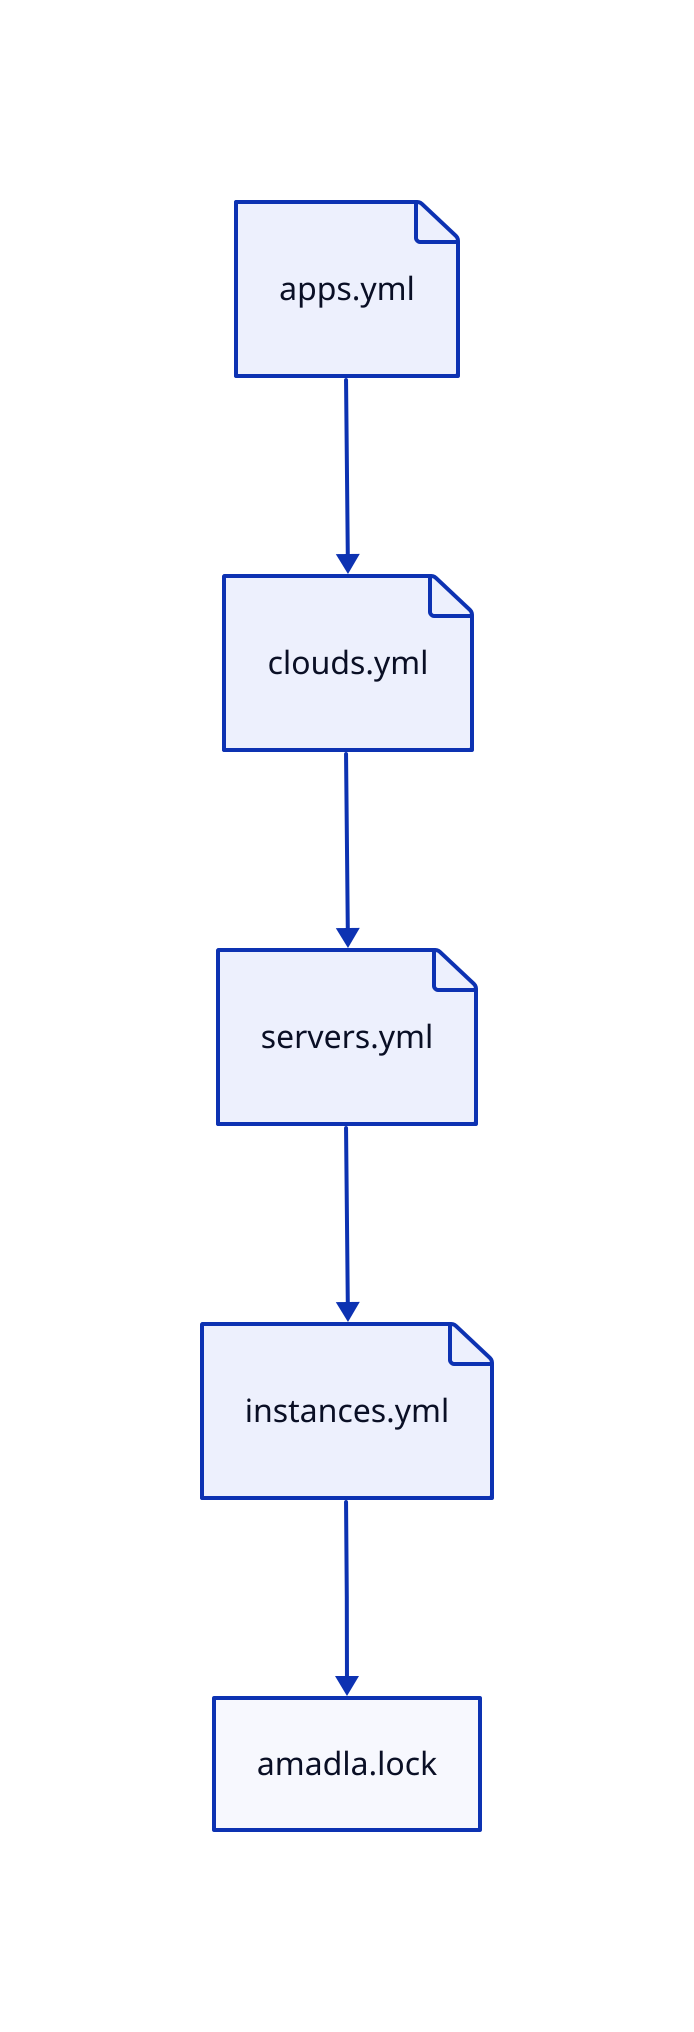"apps.yml" -> "clouds.yml" -> "servers.yml" -> "instances.yml" -> "amadla.lock"

"apps.yml".shape: page
"servers.yml".shape: page
"clouds.yml".shape: page
"instances.yml".shape: page
